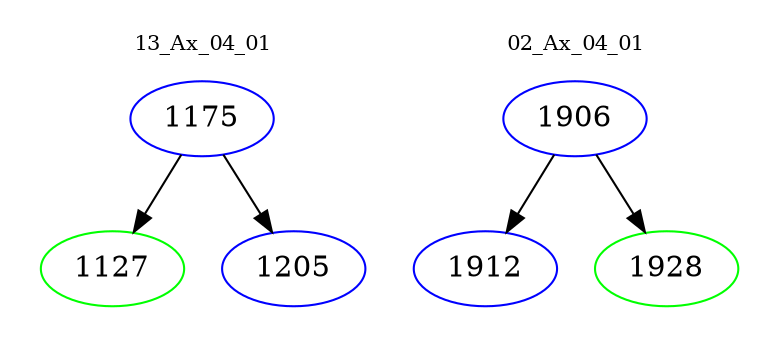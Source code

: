 digraph{
subgraph cluster_0 {
color = white
label = "13_Ax_04_01";
fontsize=10;
T0_1175 [label="1175", color="blue"]
T0_1175 -> T0_1127 [color="black"]
T0_1127 [label="1127", color="green"]
T0_1175 -> T0_1205 [color="black"]
T0_1205 [label="1205", color="blue"]
}
subgraph cluster_1 {
color = white
label = "02_Ax_04_01";
fontsize=10;
T1_1906 [label="1906", color="blue"]
T1_1906 -> T1_1912 [color="black"]
T1_1912 [label="1912", color="blue"]
T1_1906 -> T1_1928 [color="black"]
T1_1928 [label="1928", color="green"]
}
}
